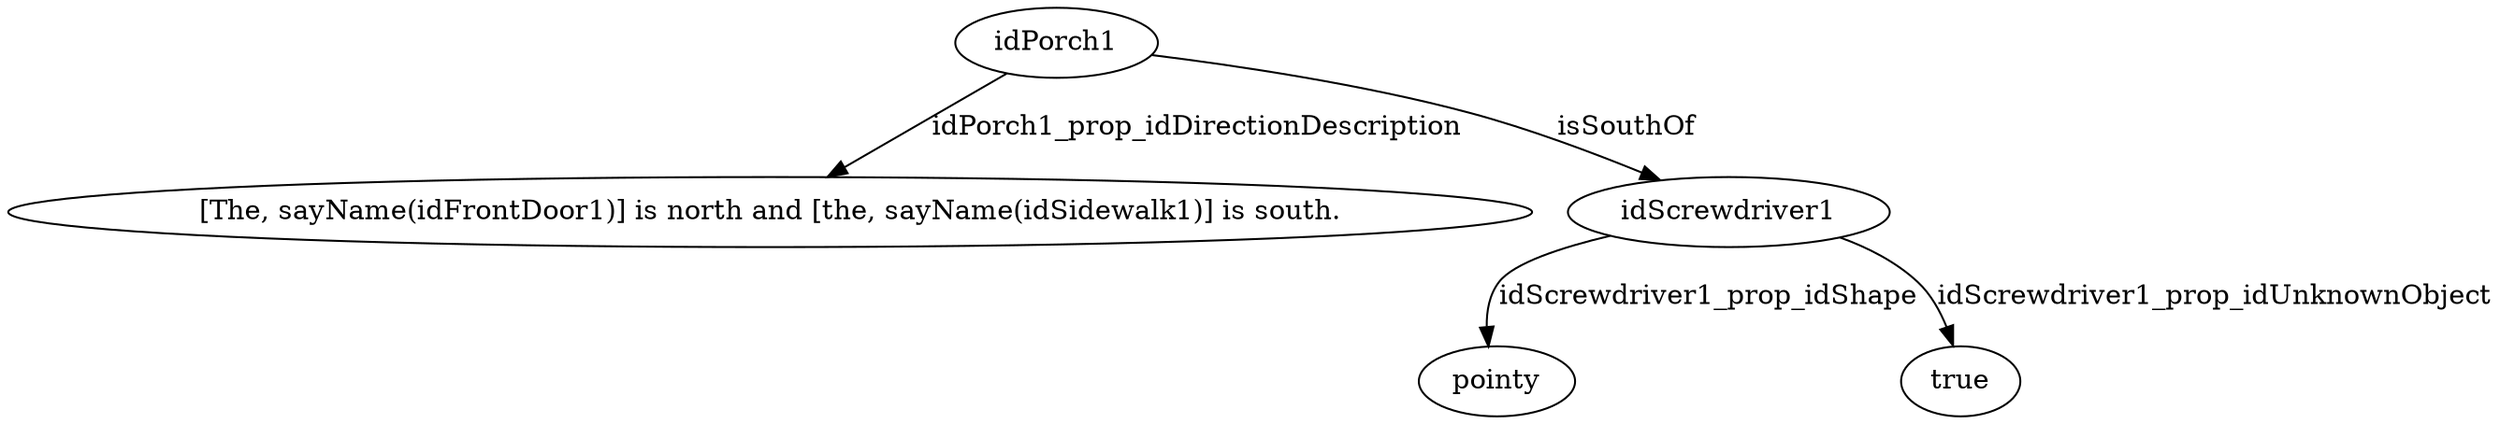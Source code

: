 strict digraph  {
idPorch1 [node_type=entity_node, root=root];
"[The, sayName(idFrontDoor1)] is north and [the, sayName(idSidewalk1)] is south.";
idScrewdriver1;
pointy;
true;
idPorch1 -> "[The, sayName(idFrontDoor1)] is north and [the, sayName(idSidewalk1)] is south."  [edge_type=property, label=idPorch1_prop_idDirectionDescription];
idPorch1 -> idScrewdriver1  [edge_type=relationship, label=isSouthOf];
idScrewdriver1 -> pointy  [edge_type=property, label=idScrewdriver1_prop_idShape];
idScrewdriver1 -> true  [edge_type=property, label=idScrewdriver1_prop_idUnknownObject];
}
